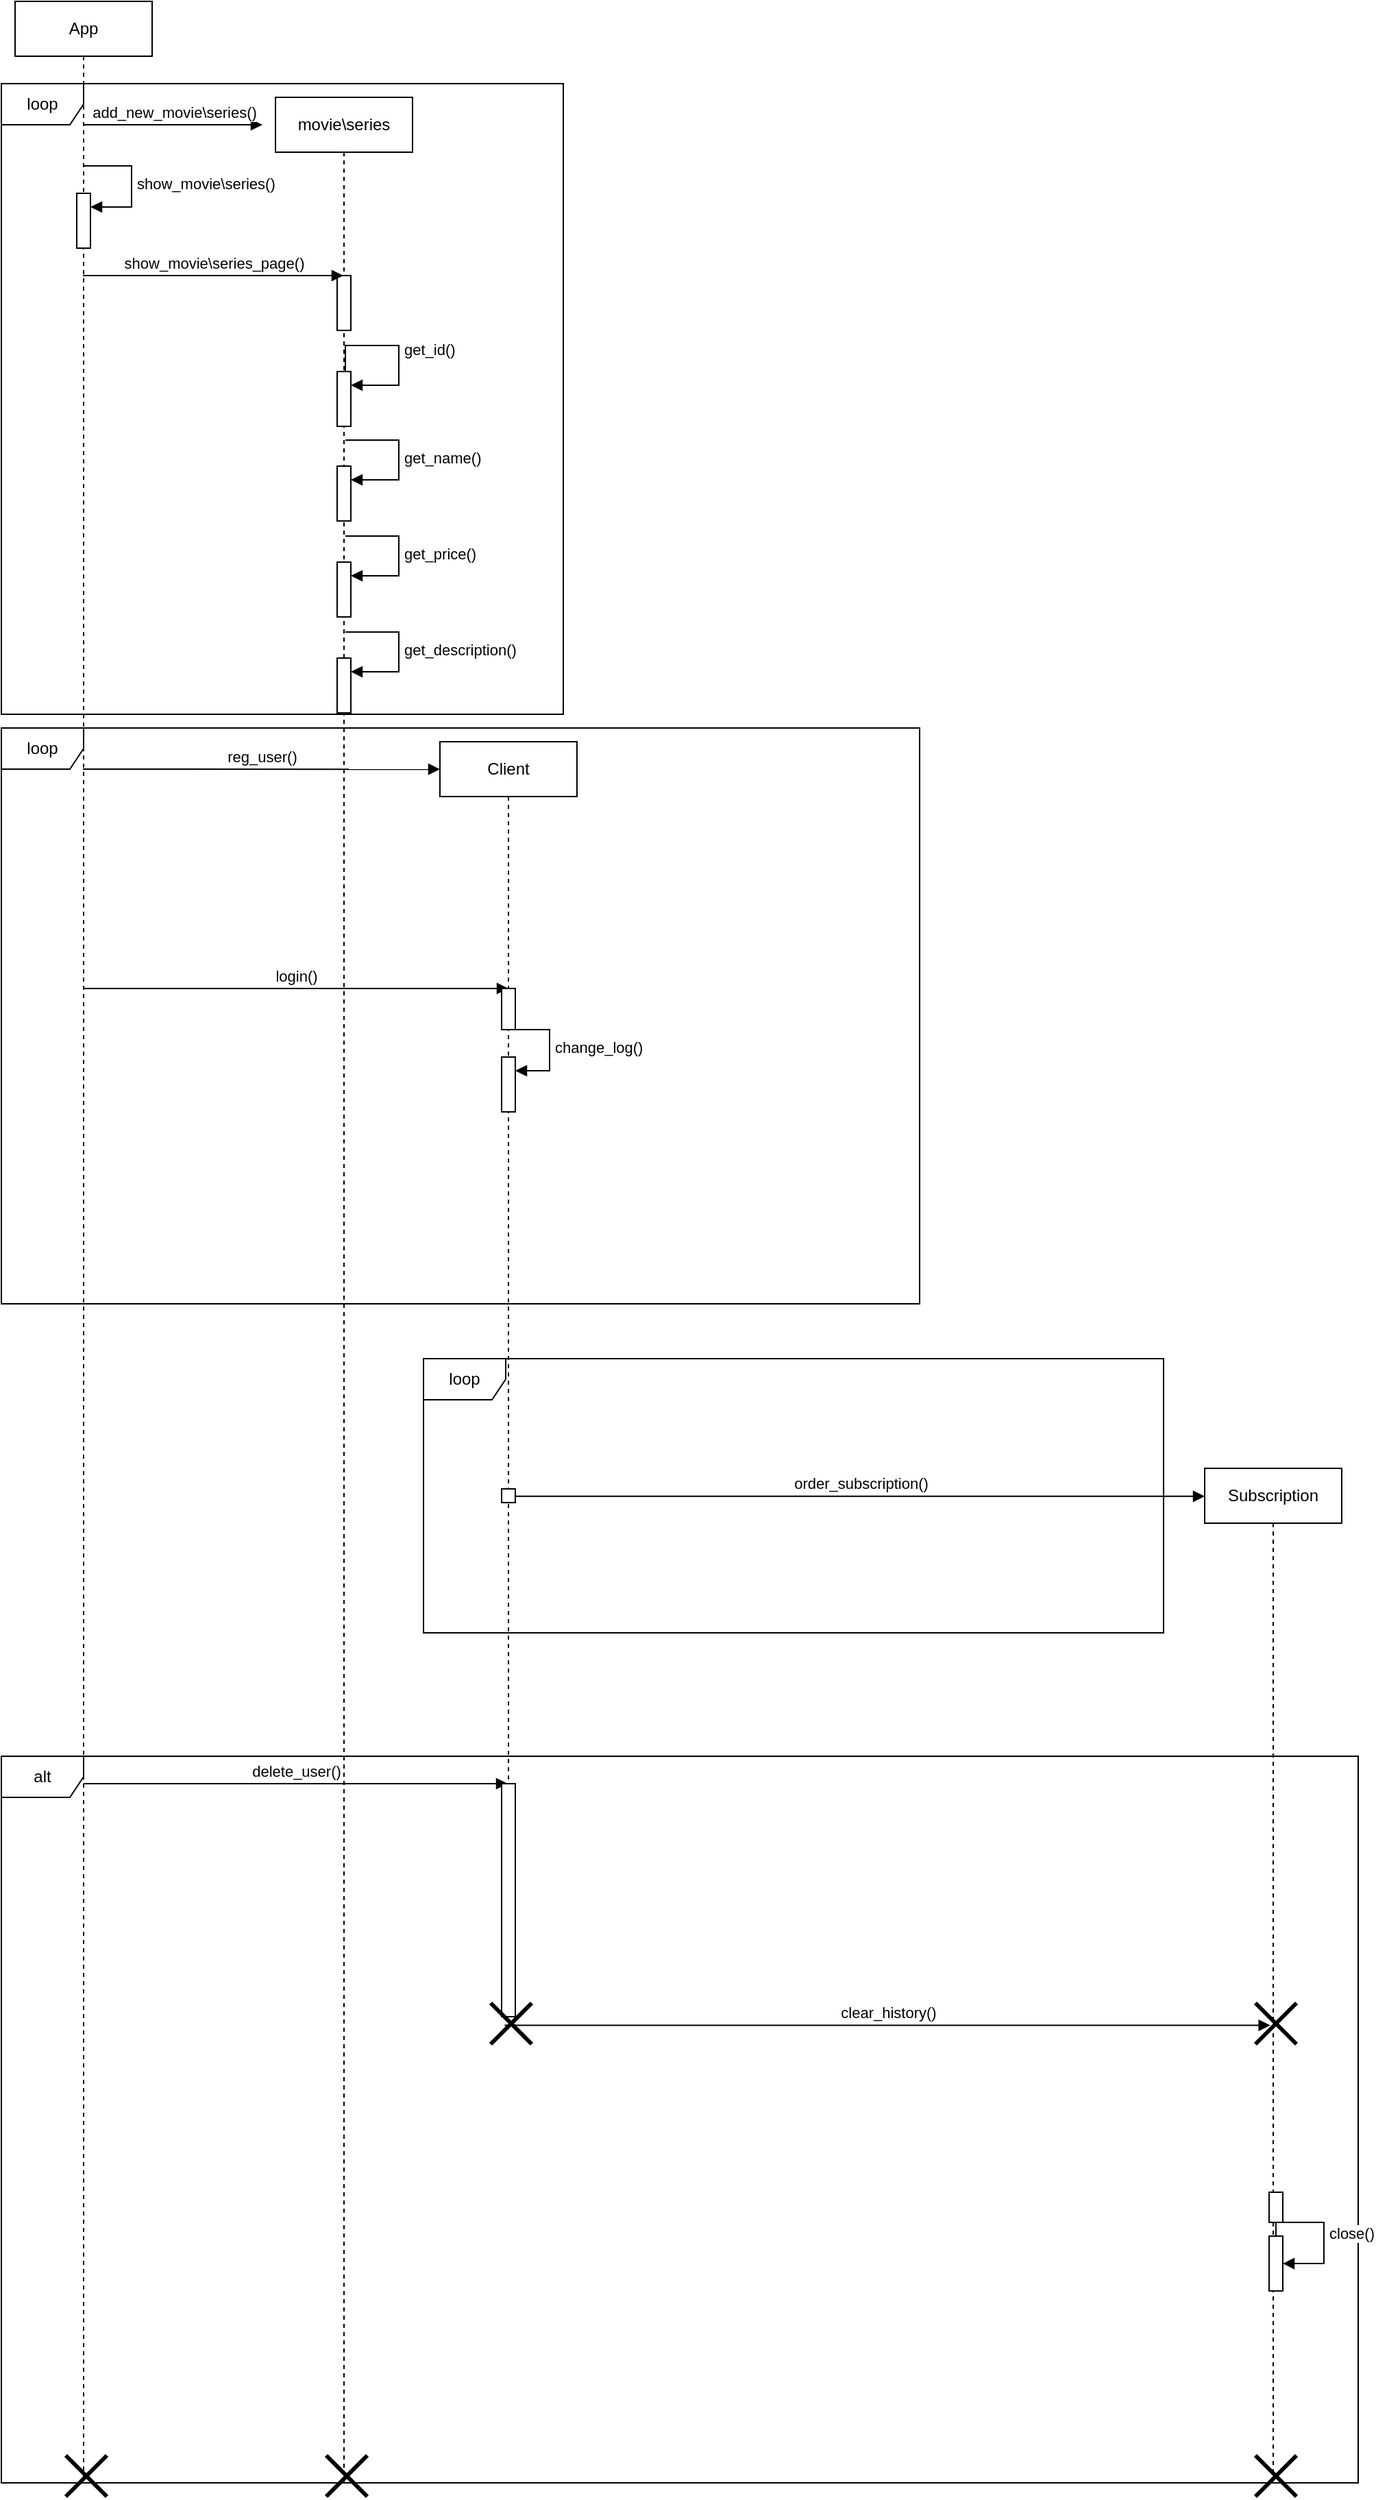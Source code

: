 <mxfile version="21.8.2" type="github">
  <diagram name="Page-1" id="V5UDAG_Y_6yB8MbBszO8">
    <mxGraphModel dx="2920" dy="2117" grid="1" gridSize="10" guides="1" tooltips="1" connect="1" arrows="1" fold="1" page="1" pageScale="1" pageWidth="827" pageHeight="1169" math="0" shadow="0">
      <root>
        <mxCell id="0" />
        <mxCell id="1" parent="0" />
        <mxCell id="aTjQ74GMsCuNAbE0k95H-1" value="App" style="shape=umlLifeline;perimeter=lifelinePerimeter;whiteSpace=wrap;html=1;container=1;dropTarget=0;collapsible=0;recursiveResize=0;outlineConnect=0;portConstraint=eastwest;newEdgeStyle={&quot;curved&quot;:0,&quot;rounded&quot;:0};" parent="1" vertex="1">
          <mxGeometry x="-30" y="-320" width="100" height="1810" as="geometry" />
        </mxCell>
        <mxCell id="aTjQ74GMsCuNAbE0k95H-2" value="" style="html=1;points=[[0,0,0,0,5],[0,1,0,0,-5],[1,0,0,0,5],[1,1,0,0,-5]];perimeter=orthogonalPerimeter;outlineConnect=0;targetShapes=umlLifeline;portConstraint=eastwest;newEdgeStyle={&quot;curved&quot;:0,&quot;rounded&quot;:0};" parent="aTjQ74GMsCuNAbE0k95H-1" vertex="1">
          <mxGeometry x="45" y="140" width="10" height="40" as="geometry" />
        </mxCell>
        <mxCell id="aTjQ74GMsCuNAbE0k95H-3" value="" style="shape=umlDestroy;whiteSpace=wrap;html=1;strokeWidth=3;targetShapes=umlLifeline;" parent="aTjQ74GMsCuNAbE0k95H-1" vertex="1">
          <mxGeometry x="37" y="1790" width="30" height="30" as="geometry" />
        </mxCell>
        <mxCell id="aTjQ74GMsCuNAbE0k95H-4" value="movie\series" style="shape=umlLifeline;perimeter=lifelinePerimeter;whiteSpace=wrap;html=1;container=1;dropTarget=0;collapsible=0;recursiveResize=0;outlineConnect=0;portConstraint=eastwest;newEdgeStyle={&quot;curved&quot;:0,&quot;rounded&quot;:0};" parent="1" vertex="1">
          <mxGeometry x="160" y="-250" width="100" height="1740" as="geometry" />
        </mxCell>
        <mxCell id="aTjQ74GMsCuNAbE0k95H-5" value="" style="html=1;points=[[0,0,0,0,5],[0,1,0,0,-5],[1,0,0,0,5],[1,1,0,0,-5]];perimeter=orthogonalPerimeter;outlineConnect=0;targetShapes=umlLifeline;portConstraint=eastwest;newEdgeStyle={&quot;curved&quot;:0,&quot;rounded&quot;:0};" parent="aTjQ74GMsCuNAbE0k95H-4" vertex="1">
          <mxGeometry x="45" y="200" width="10" height="40" as="geometry" />
        </mxCell>
        <mxCell id="aTjQ74GMsCuNAbE0k95H-6" value="get_id()" style="html=1;align=left;spacingLeft=2;endArrow=block;rounded=0;edgeStyle=orthogonalEdgeStyle;curved=0;rounded=0;" parent="aTjQ74GMsCuNAbE0k95H-4" target="aTjQ74GMsCuNAbE0k95H-5" edge="1">
          <mxGeometry relative="1" as="geometry">
            <mxPoint x="51" y="200" as="sourcePoint" />
            <Array as="points">
              <mxPoint x="90" y="181" />
              <mxPoint x="90" y="210" />
            </Array>
          </mxGeometry>
        </mxCell>
        <mxCell id="aTjQ74GMsCuNAbE0k95H-7" value="" style="html=1;points=[[0,0,0,0,5],[0,1,0,0,-5],[1,0,0,0,5],[1,1,0,0,-5]];perimeter=orthogonalPerimeter;outlineConnect=0;targetShapes=umlLifeline;portConstraint=eastwest;newEdgeStyle={&quot;curved&quot;:0,&quot;rounded&quot;:0};" parent="aTjQ74GMsCuNAbE0k95H-4" vertex="1">
          <mxGeometry x="45" y="130" width="10" height="40" as="geometry" />
        </mxCell>
        <mxCell id="aTjQ74GMsCuNAbE0k95H-8" value="" style="html=1;points=[[0,0,0,0,5],[0,1,0,0,-5],[1,0,0,0,5],[1,1,0,0,-5]];perimeter=orthogonalPerimeter;outlineConnect=0;targetShapes=umlLifeline;portConstraint=eastwest;newEdgeStyle={&quot;curved&quot;:0,&quot;rounded&quot;:0};" parent="aTjQ74GMsCuNAbE0k95H-4" vertex="1">
          <mxGeometry x="45" y="269" width="10" height="40" as="geometry" />
        </mxCell>
        <mxCell id="aTjQ74GMsCuNAbE0k95H-9" value="get_name()" style="html=1;align=left;spacingLeft=2;endArrow=block;rounded=0;edgeStyle=orthogonalEdgeStyle;curved=0;rounded=0;exitX=0.51;exitY=0.115;exitDx=0;exitDy=0;exitPerimeter=0;" parent="aTjQ74GMsCuNAbE0k95H-4" target="aTjQ74GMsCuNAbE0k95H-8" edge="1">
          <mxGeometry relative="1" as="geometry">
            <mxPoint x="51" y="250" as="sourcePoint" />
            <Array as="points">
              <mxPoint x="90" y="250" />
              <mxPoint x="90" y="279" />
            </Array>
          </mxGeometry>
        </mxCell>
        <mxCell id="aTjQ74GMsCuNAbE0k95H-10" value="" style="html=1;points=[[0,0,0,0,5],[0,1,0,0,-5],[1,0,0,0,5],[1,1,0,0,-5]];perimeter=orthogonalPerimeter;outlineConnect=0;targetShapes=umlLifeline;portConstraint=eastwest;newEdgeStyle={&quot;curved&quot;:0,&quot;rounded&quot;:0};" parent="aTjQ74GMsCuNAbE0k95H-4" vertex="1">
          <mxGeometry x="45" y="339" width="10" height="40" as="geometry" />
        </mxCell>
        <mxCell id="aTjQ74GMsCuNAbE0k95H-11" value="get_price()" style="html=1;align=left;spacingLeft=2;endArrow=block;rounded=0;edgeStyle=orthogonalEdgeStyle;curved=0;rounded=0;exitX=0.51;exitY=0.115;exitDx=0;exitDy=0;exitPerimeter=0;" parent="aTjQ74GMsCuNAbE0k95H-4" target="aTjQ74GMsCuNAbE0k95H-10" edge="1">
          <mxGeometry relative="1" as="geometry">
            <mxPoint x="51" y="320" as="sourcePoint" />
            <Array as="points">
              <mxPoint x="90" y="320" />
              <mxPoint x="90" y="349" />
            </Array>
          </mxGeometry>
        </mxCell>
        <mxCell id="aTjQ74GMsCuNAbE0k95H-12" value="" style="html=1;points=[[0,0,0,0,5],[0,1,0,0,-5],[1,0,0,0,5],[1,1,0,0,-5]];perimeter=orthogonalPerimeter;outlineConnect=0;targetShapes=umlLifeline;portConstraint=eastwest;newEdgeStyle={&quot;curved&quot;:0,&quot;rounded&quot;:0};" parent="aTjQ74GMsCuNAbE0k95H-4" vertex="1">
          <mxGeometry x="45" y="409" width="10" height="40" as="geometry" />
        </mxCell>
        <mxCell id="aTjQ74GMsCuNAbE0k95H-13" value="get_description()" style="html=1;align=left;spacingLeft=2;endArrow=block;rounded=0;edgeStyle=orthogonalEdgeStyle;curved=0;rounded=0;exitX=0.51;exitY=0.115;exitDx=0;exitDy=0;exitPerimeter=0;" parent="aTjQ74GMsCuNAbE0k95H-4" target="aTjQ74GMsCuNAbE0k95H-12" edge="1">
          <mxGeometry relative="1" as="geometry">
            <mxPoint x="51" y="390" as="sourcePoint" />
            <Array as="points">
              <mxPoint x="90.0" y="390" />
              <mxPoint x="90.0" y="419" />
            </Array>
          </mxGeometry>
        </mxCell>
        <mxCell id="aTjQ74GMsCuNAbE0k95H-14" value="" style="shape=umlDestroy;whiteSpace=wrap;html=1;strokeWidth=3;targetShapes=umlLifeline;" parent="aTjQ74GMsCuNAbE0k95H-4" vertex="1">
          <mxGeometry x="37" y="1720" width="30" height="30" as="geometry" />
        </mxCell>
        <mxCell id="aTjQ74GMsCuNAbE0k95H-15" value="Client" style="shape=umlLifeline;perimeter=lifelinePerimeter;whiteSpace=wrap;html=1;container=1;dropTarget=0;collapsible=0;recursiveResize=0;outlineConnect=0;portConstraint=eastwest;newEdgeStyle={&quot;curved&quot;:0,&quot;rounded&quot;:0};" parent="1" vertex="1">
          <mxGeometry x="280" y="220" width="100" height="930" as="geometry" />
        </mxCell>
        <mxCell id="aTjQ74GMsCuNAbE0k95H-21" value="" style="html=1;points=[[0,0,0,0,5],[0,1,0,0,-5],[1,0,0,0,5],[1,1,0,0,-5]];perimeter=orthogonalPerimeter;outlineConnect=0;targetShapes=umlLifeline;portConstraint=eastwest;newEdgeStyle={&quot;curved&quot;:0,&quot;rounded&quot;:0};" parent="aTjQ74GMsCuNAbE0k95H-15" vertex="1">
          <mxGeometry x="45" y="230" width="10" height="40" as="geometry" />
        </mxCell>
        <mxCell id="aTjQ74GMsCuNAbE0k95H-22" value="change_log()" style="html=1;align=left;spacingLeft=2;endArrow=block;rounded=0;edgeStyle=orthogonalEdgeStyle;curved=0;rounded=0;" parent="aTjQ74GMsCuNAbE0k95H-15" target="aTjQ74GMsCuNAbE0k95H-21" edge="1">
          <mxGeometry relative="1" as="geometry">
            <mxPoint x="50" y="210" as="sourcePoint" />
            <Array as="points">
              <mxPoint x="80" y="240" />
            </Array>
          </mxGeometry>
        </mxCell>
        <mxCell id="aTjQ74GMsCuNAbE0k95H-29" value="Subscription" style="shape=umlLifeline;perimeter=lifelinePerimeter;whiteSpace=wrap;html=1;container=1;dropTarget=0;collapsible=0;recursiveResize=0;outlineConnect=0;portConstraint=eastwest;newEdgeStyle={&quot;curved&quot;:0,&quot;rounded&quot;:0};" parent="1" vertex="1">
          <mxGeometry x="838" y="750" width="100" height="740" as="geometry" />
        </mxCell>
        <mxCell id="aTjQ74GMsCuNAbE0k95H-47" value="add_new_movie\series()" style="html=1;verticalAlign=bottom;endArrow=block;curved=0;rounded=0;" parent="1" source="aTjQ74GMsCuNAbE0k95H-1" edge="1">
          <mxGeometry width="80" relative="1" as="geometry">
            <mxPoint x="30" y="-230" as="sourcePoint" />
            <mxPoint x="150.5" y="-230" as="targetPoint" />
          </mxGeometry>
        </mxCell>
        <mxCell id="aTjQ74GMsCuNAbE0k95H-48" value="reg_user()" style="html=1;verticalAlign=bottom;endArrow=block;curved=0;rounded=0;entryX=0;entryY=0.067;entryDx=0;entryDy=0;entryPerimeter=0;" parent="1" edge="1">
          <mxGeometry width="80" relative="1" as="geometry">
            <mxPoint x="19.5" y="240" as="sourcePoint" />
            <mxPoint x="280" y="240.1" as="targetPoint" />
          </mxGeometry>
        </mxCell>
        <mxCell id="aTjQ74GMsCuNAbE0k95H-51" value="loop" style="shape=umlFrame;whiteSpace=wrap;html=1;pointerEvents=0;" parent="1" vertex="1">
          <mxGeometry x="-40" y="-260" width="410" height="460" as="geometry" />
        </mxCell>
        <mxCell id="aTjQ74GMsCuNAbE0k95H-52" value="order_subscription()" style="html=1;verticalAlign=bottom;endArrow=block;curved=0;rounded=0;entryX=0;entryY=0.017;entryDx=0;entryDy=0;entryPerimeter=0;" parent="1" source="aTjQ74GMsCuNAbE0k95H-74" edge="1">
          <mxGeometry width="80" relative="1" as="geometry">
            <mxPoint x="328" y="770" as="sourcePoint" />
            <mxPoint x="838" y="770.4" as="targetPoint" />
          </mxGeometry>
        </mxCell>
        <mxCell id="aTjQ74GMsCuNAbE0k95H-53" value="loop" style="shape=umlFrame;whiteSpace=wrap;html=1;pointerEvents=0;" parent="1" vertex="1">
          <mxGeometry x="268" y="670" width="540" height="200" as="geometry" />
        </mxCell>
        <mxCell id="aTjQ74GMsCuNAbE0k95H-54" value="loop" style="shape=umlFrame;whiteSpace=wrap;html=1;pointerEvents=0;" parent="1" vertex="1">
          <mxGeometry x="-40" y="210" width="670" height="420" as="geometry" />
        </mxCell>
        <mxCell id="aTjQ74GMsCuNAbE0k95H-67" value="show_movie\series_page()" style="html=1;verticalAlign=bottom;endArrow=block;curved=0;rounded=0;" parent="1" target="aTjQ74GMsCuNAbE0k95H-4" edge="1">
          <mxGeometry width="80" relative="1" as="geometry">
            <mxPoint x="19.5" y="-120" as="sourcePoint" />
            <mxPoint x="130" y="-120" as="targetPoint" />
          </mxGeometry>
        </mxCell>
        <mxCell id="aTjQ74GMsCuNAbE0k95H-68" value="show_movie\series()" style="html=1;align=left;spacingLeft=2;endArrow=block;rounded=0;edgeStyle=orthogonalEdgeStyle;curved=0;rounded=0;" parent="1" target="aTjQ74GMsCuNAbE0k95H-2" edge="1">
          <mxGeometry relative="1" as="geometry">
            <mxPoint x="20" y="-200" as="sourcePoint" />
            <Array as="points">
              <mxPoint x="55" y="-170" />
            </Array>
          </mxGeometry>
        </mxCell>
        <mxCell id="aTjQ74GMsCuNAbE0k95H-76" value="login()" style="html=1;verticalAlign=bottom;endArrow=block;curved=0;rounded=0;" parent="1" edge="1">
          <mxGeometry width="80" relative="1" as="geometry">
            <mxPoint x="19.63" y="400" as="sourcePoint" />
            <mxPoint x="330" y="400" as="targetPoint" />
          </mxGeometry>
        </mxCell>
        <mxCell id="aTjQ74GMsCuNAbE0k95H-85" value="delete_user()" style="html=1;verticalAlign=bottom;endArrow=block;curved=0;rounded=0;" parent="1" edge="1">
          <mxGeometry width="80" relative="1" as="geometry">
            <mxPoint x="20" y="980" as="sourcePoint" />
            <mxPoint x="329.5" y="980" as="targetPoint" />
          </mxGeometry>
        </mxCell>
        <mxCell id="aTjQ74GMsCuNAbE0k95H-88" value="alt" style="shape=umlFrame;whiteSpace=wrap;html=1;pointerEvents=0;" parent="1" vertex="1">
          <mxGeometry x="-40" y="960" width="990" height="530" as="geometry" />
        </mxCell>
        <mxCell id="aTjQ74GMsCuNAbE0k95H-90" value="clear_history()" style="html=1;verticalAlign=bottom;endArrow=block;curved=0;rounded=0;entryX=0.361;entryY=0.542;entryDx=0;entryDy=0;entryPerimeter=0;" parent="1" target="aTjQ74GMsCuNAbE0k95H-91" edge="1">
          <mxGeometry width="80" relative="1" as="geometry">
            <mxPoint x="327.167" y="1156.26" as="sourcePoint" />
            <mxPoint x="820" y="1150" as="targetPoint" />
          </mxGeometry>
        </mxCell>
        <mxCell id="aTjQ74GMsCuNAbE0k95H-91" value="" style="shape=umlDestroy;whiteSpace=wrap;html=1;strokeWidth=3;targetShapes=umlLifeline;" parent="1" vertex="1">
          <mxGeometry x="875" y="1140" width="30" height="30" as="geometry" />
        </mxCell>
        <mxCell id="aTjQ74GMsCuNAbE0k95H-92" value="close()" style="html=1;align=left;spacingLeft=2;endArrow=block;rounded=0;edgeStyle=orthogonalEdgeStyle;curved=0;rounded=0;" parent="1" source="aTjQ74GMsCuNAbE0k95H-93" target="aTjQ74GMsCuNAbE0k95H-93" edge="1">
          <mxGeometry relative="1" as="geometry">
            <mxPoint x="895" y="1617.11" as="sourcePoint" />
            <Array as="points">
              <mxPoint x="890" y="1300.03" />
              <mxPoint x="925" y="1300.03" />
              <mxPoint x="925" y="1330.03" />
            </Array>
            <mxPoint x="905" y="1330.03" as="targetPoint" />
          </mxGeometry>
        </mxCell>
        <mxCell id="aTjQ74GMsCuNAbE0k95H-93" value="" style="html=1;points=[[0,0,0,0,5],[0,1,0,0,-5],[1,0,0,0,5],[1,1,0,0,-5]];perimeter=orthogonalPerimeter;outlineConnect=0;targetShapes=umlLifeline;portConstraint=eastwest;newEdgeStyle={&quot;curved&quot;:0,&quot;rounded&quot;:0};" parent="1" vertex="1">
          <mxGeometry x="885" y="1310.03" width="10" height="40" as="geometry" />
        </mxCell>
        <mxCell id="aTjQ74GMsCuNAbE0k95H-97" value="" style="shape=umlDestroy;whiteSpace=wrap;html=1;strokeWidth=3;targetShapes=umlLifeline;" parent="1" vertex="1">
          <mxGeometry x="875" y="1470" width="30" height="30" as="geometry" />
        </mxCell>
        <mxCell id="aTjQ74GMsCuNAbE0k95H-100" value="" style="html=1;points=[[0,0,0,0,5],[0,1,0,0,-5],[1,0,0,0,5],[1,1,0,0,-5]];perimeter=orthogonalPerimeter;outlineConnect=0;targetShapes=umlLifeline;portConstraint=eastwest;newEdgeStyle={&quot;curved&quot;:0,&quot;rounded&quot;:0};" parent="1" vertex="1">
          <mxGeometry x="325" y="980" width="10" height="170" as="geometry" />
        </mxCell>
        <mxCell id="aTjQ74GMsCuNAbE0k95H-105" value="" style="html=1;points=[[0,0,0,0,5],[0,1,0,0,-5],[1,0,0,0,5],[1,1,0,0,-5]];perimeter=orthogonalPerimeter;outlineConnect=0;targetShapes=umlLifeline;portConstraint=eastwest;newEdgeStyle={&quot;curved&quot;:0,&quot;rounded&quot;:0};" parent="1" vertex="1">
          <mxGeometry x="325" y="400" width="10" height="30" as="geometry" />
        </mxCell>
        <mxCell id="aTjQ74GMsCuNAbE0k95H-108" value="" style="html=1;points=[[0,0,0,0,5],[0,1,0,0,-5],[1,0,0,0,5],[1,1,0,0,-5]];perimeter=orthogonalPerimeter;outlineConnect=0;targetShapes=umlLifeline;portConstraint=eastwest;newEdgeStyle={&quot;curved&quot;:0,&quot;rounded&quot;:0};" parent="1" vertex="1">
          <mxGeometry x="885" y="1278" width="10" height="22" as="geometry" />
        </mxCell>
        <mxCell id="aTjQ74GMsCuNAbE0k95H-111" style="edgeStyle=orthogonalEdgeStyle;rounded=0;orthogonalLoop=1;jettySize=auto;html=1;curved=0;exitX=1;exitY=0;exitDx=0;exitDy=5;exitPerimeter=0;" parent="1" source="aTjQ74GMsCuNAbE0k95H-74" target="aTjQ74GMsCuNAbE0k95H-74" edge="1">
          <mxGeometry relative="1" as="geometry" />
        </mxCell>
        <mxCell id="aTjQ74GMsCuNAbE0k95H-112" value="" style="html=1;verticalAlign=bottom;endArrow=block;curved=0;rounded=0;entryX=0;entryY=0.017;entryDx=0;entryDy=0;entryPerimeter=0;" parent="1" target="aTjQ74GMsCuNAbE0k95H-74" edge="1">
          <mxGeometry width="80" relative="1" as="geometry">
            <mxPoint x="328" y="770" as="sourcePoint" />
            <mxPoint x="838" y="770.4" as="targetPoint" />
          </mxGeometry>
        </mxCell>
        <mxCell id="aTjQ74GMsCuNAbE0k95H-74" value="" style="html=1;points=[[0,0,0,0,5],[0,1,0,0,-5],[1,0,0,0,5],[1,1,0,0,-5]];perimeter=orthogonalPerimeter;outlineConnect=0;targetShapes=umlLifeline;portConstraint=eastwest;newEdgeStyle={&quot;curved&quot;:0,&quot;rounded&quot;:0};" parent="1" vertex="1">
          <mxGeometry x="325" y="765" width="10" height="10" as="geometry" />
        </mxCell>
        <mxCell id="aTjQ74GMsCuNAbE0k95H-98" value="" style="shape=umlDestroy;whiteSpace=wrap;html=1;strokeWidth=3;targetShapes=umlLifeline;" parent="1" vertex="1">
          <mxGeometry x="317" y="1140" width="30" height="30" as="geometry" />
        </mxCell>
      </root>
    </mxGraphModel>
  </diagram>
</mxfile>
